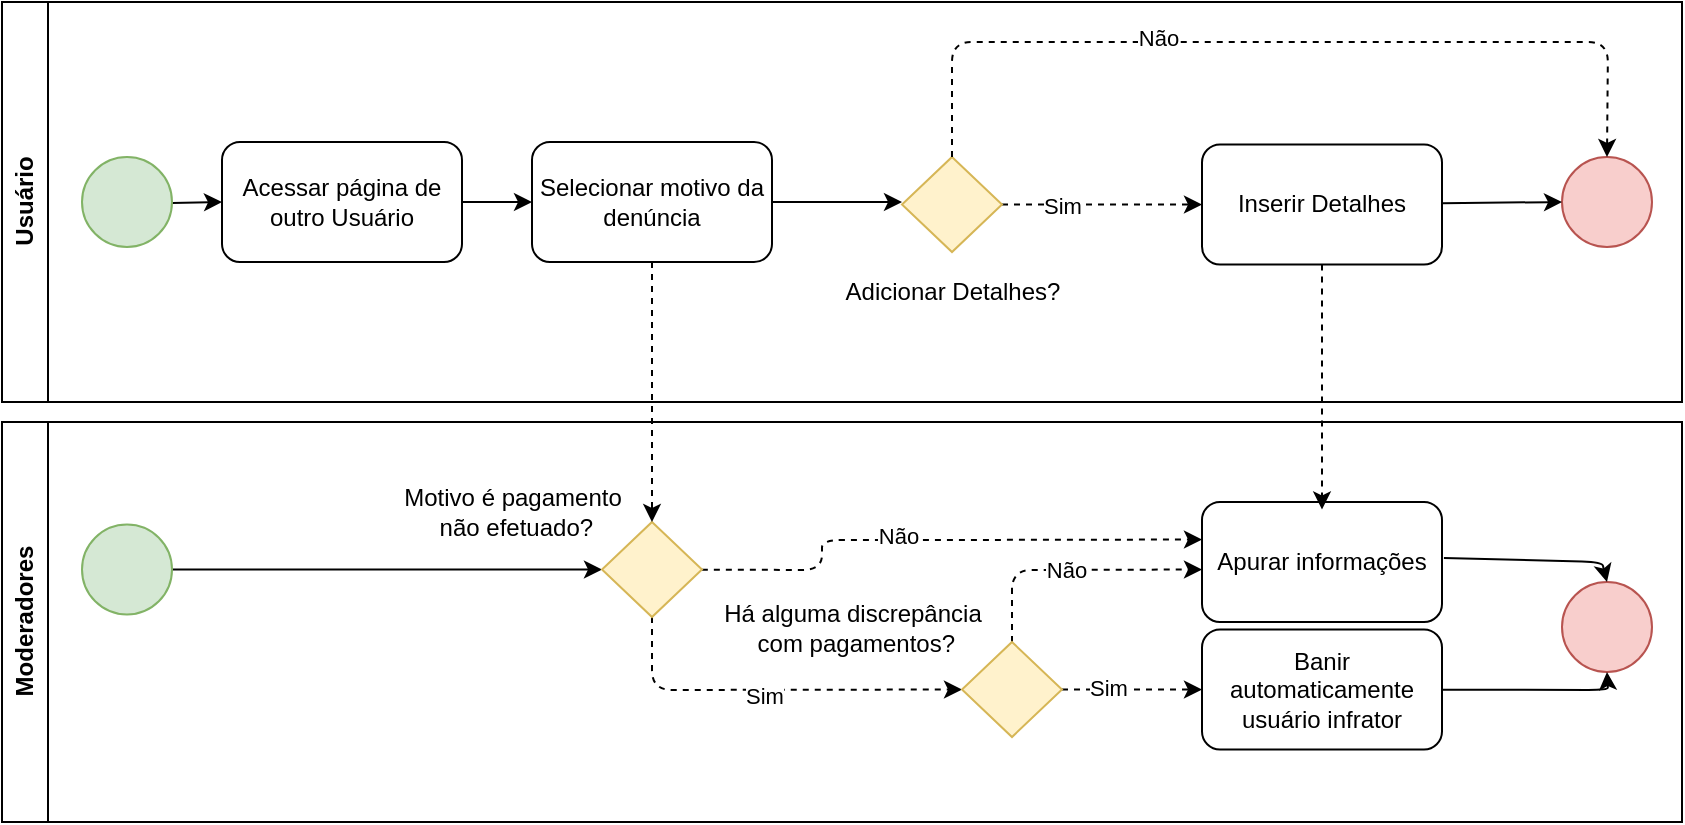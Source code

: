 <mxfile version="24.0.0" type="device">
  <diagram name="Página-1" id="a8Aatz65cUyanL8zeEt0">
    <mxGraphModel dx="1154" dy="532" grid="0" gridSize="10" guides="1" tooltips="1" connect="1" arrows="1" fold="1" page="0" pageScale="1" pageWidth="827" pageHeight="1169" math="0" shadow="0">
      <root>
        <mxCell id="0" />
        <mxCell id="1" parent="0" />
        <mxCell id="VOu4mNLq-kn0uGcjgKXv-1" value="Usuário" style="swimlane;horizontal=0;whiteSpace=wrap;html=1;" parent="1" vertex="1">
          <mxGeometry x="60" y="110" width="840" height="200" as="geometry" />
        </mxCell>
        <mxCell id="6" style="edgeStyle=none;html=1;entryX=0;entryY=0.5;entryDx=0;entryDy=0;" parent="VOu4mNLq-kn0uGcjgKXv-1" source="VOu4mNLq-kn0uGcjgKXv-5" target="5" edge="1">
          <mxGeometry relative="1" as="geometry" />
        </mxCell>
        <mxCell id="VOu4mNLq-kn0uGcjgKXv-5" value="" style="ellipse;whiteSpace=wrap;html=1;aspect=fixed;fillColor=#d5e8d4;strokeColor=#82b366;" parent="VOu4mNLq-kn0uGcjgKXv-1" vertex="1">
          <mxGeometry x="40" y="77.5" width="45" height="45" as="geometry" />
        </mxCell>
        <mxCell id="nA6RqpTSz7VnikG-lTWN-7" value="" style="ellipse;whiteSpace=wrap;html=1;aspect=fixed;fillColor=#f8cecc;strokeColor=#b85450;" parent="VOu4mNLq-kn0uGcjgKXv-1" vertex="1">
          <mxGeometry x="780" y="77.5" width="45" height="45" as="geometry" />
        </mxCell>
        <mxCell id="8" style="edgeStyle=none;html=1;entryX=0;entryY=0.5;entryDx=0;entryDy=0;" parent="VOu4mNLq-kn0uGcjgKXv-1" source="5" target="7" edge="1">
          <mxGeometry relative="1" as="geometry" />
        </mxCell>
        <mxCell id="5" value="Acessar página de outro Usuário" style="rounded=1;whiteSpace=wrap;html=1;" parent="VOu4mNLq-kn0uGcjgKXv-1" vertex="1">
          <mxGeometry x="110" y="70" width="120" height="60" as="geometry" />
        </mxCell>
        <mxCell id="18" style="edgeStyle=none;html=1;entryX=0;entryY=0.5;entryDx=0;entryDy=0;" parent="VOu4mNLq-kn0uGcjgKXv-1" source="7" edge="1">
          <mxGeometry relative="1" as="geometry">
            <mxPoint x="450" y="100" as="targetPoint" />
          </mxGeometry>
        </mxCell>
        <mxCell id="7" value="Selecionar motivo da denúncia" style="rounded=1;whiteSpace=wrap;html=1;" parent="VOu4mNLq-kn0uGcjgKXv-1" vertex="1">
          <mxGeometry x="265" y="70" width="120" height="60" as="geometry" />
        </mxCell>
        <mxCell id="25" style="edgeStyle=none;html=1;entryX=0;entryY=0.5;entryDx=0;entryDy=0;dashed=1;" parent="VOu4mNLq-kn0uGcjgKXv-1" source="19" target="24" edge="1">
          <mxGeometry relative="1" as="geometry" />
        </mxCell>
        <mxCell id="46" value="Sim" style="edgeLabel;html=1;align=center;verticalAlign=middle;resizable=0;points=[];" parent="25" vertex="1" connectable="0">
          <mxGeometry x="-0.4" relative="1" as="geometry">
            <mxPoint as="offset" />
          </mxGeometry>
        </mxCell>
        <mxCell id="19" value="" style="rhombus;whiteSpace=wrap;html=1;fillColor=#fff2cc;strokeColor=#d6b656;" parent="VOu4mNLq-kn0uGcjgKXv-1" vertex="1">
          <mxGeometry x="450" y="77.5" width="50" height="47.5" as="geometry" />
        </mxCell>
        <mxCell id="20" value="Adicionar Detalhes?" style="text;html=1;align=center;verticalAlign=middle;resizable=0;points=[];autosize=1;strokeColor=none;fillColor=none;" parent="VOu4mNLq-kn0uGcjgKXv-1" vertex="1">
          <mxGeometry x="410" y="130" width="130" height="30" as="geometry" />
        </mxCell>
        <mxCell id="22" style="edgeStyle=none;html=1;entryX=0.5;entryY=0;entryDx=0;entryDy=0;exitX=0.5;exitY=0;exitDx=0;exitDy=0;dashed=1;" parent="VOu4mNLq-kn0uGcjgKXv-1" source="19" target="nA6RqpTSz7VnikG-lTWN-7" edge="1">
          <mxGeometry relative="1" as="geometry">
            <mxPoint x="475" y="40" as="targetPoint" />
            <Array as="points">
              <mxPoint x="475" y="20" />
              <mxPoint x="803" y="20" />
            </Array>
          </mxGeometry>
        </mxCell>
        <mxCell id="23" value="Não" style="edgeLabel;html=1;align=center;verticalAlign=middle;resizable=0;points=[];" parent="22" vertex="1" connectable="0">
          <mxGeometry x="-0.275" y="2" relative="1" as="geometry">
            <mxPoint as="offset" />
          </mxGeometry>
        </mxCell>
        <mxCell id="26" style="edgeStyle=none;html=1;entryX=0;entryY=0.5;entryDx=0;entryDy=0;" parent="VOu4mNLq-kn0uGcjgKXv-1" source="24" target="nA6RqpTSz7VnikG-lTWN-7" edge="1">
          <mxGeometry relative="1" as="geometry" />
        </mxCell>
        <mxCell id="24" value="Inserir Detalhes" style="rounded=1;whiteSpace=wrap;html=1;" parent="VOu4mNLq-kn0uGcjgKXv-1" vertex="1">
          <mxGeometry x="600" y="71.25" width="120" height="60" as="geometry" />
        </mxCell>
        <mxCell id="10" value="Moderadores" style="swimlane;horizontal=0;whiteSpace=wrap;html=1;" parent="1" vertex="1">
          <mxGeometry x="60" y="320" width="840" height="200" as="geometry" />
        </mxCell>
        <mxCell id="44" style="edgeStyle=none;html=1;entryX=0;entryY=0.5;entryDx=0;entryDy=0;" parent="10" source="11" target="28" edge="1">
          <mxGeometry relative="1" as="geometry" />
        </mxCell>
        <mxCell id="11" value="" style="ellipse;whiteSpace=wrap;html=1;aspect=fixed;fillColor=#d5e8d4;strokeColor=#82b366;" parent="10" vertex="1">
          <mxGeometry x="40" y="51.25" width="45" height="45" as="geometry" />
        </mxCell>
        <mxCell id="12" value="" style="ellipse;whiteSpace=wrap;html=1;aspect=fixed;fillColor=#f8cecc;strokeColor=#b85450;" parent="10" vertex="1">
          <mxGeometry x="780" y="80" width="45" height="45" as="geometry" />
        </mxCell>
        <mxCell id="32" style="edgeStyle=none;html=1;entryX=0;entryY=0.5;entryDx=0;entryDy=0;dashed=1;" parent="10" source="28" target="31" edge="1">
          <mxGeometry relative="1" as="geometry">
            <Array as="points">
              <mxPoint x="325" y="134" />
            </Array>
          </mxGeometry>
        </mxCell>
        <mxCell id="33" value="Sim" style="edgeLabel;html=1;align=center;verticalAlign=middle;resizable=0;points=[];" parent="32" vertex="1" connectable="0">
          <mxGeometry x="-0.038" y="-3" relative="1" as="geometry">
            <mxPoint as="offset" />
          </mxGeometry>
        </mxCell>
        <mxCell id="39" style="edgeStyle=none;html=1;entryX=0;entryY=0.25;entryDx=0;entryDy=0;dashed=1;" parent="10" source="28" edge="1">
          <mxGeometry relative="1" as="geometry">
            <Array as="points">
              <mxPoint x="410" y="74" />
              <mxPoint x="410" y="59" />
              <mxPoint x="470" y="59" />
            </Array>
            <mxPoint x="600" y="58.75" as="targetPoint" />
          </mxGeometry>
        </mxCell>
        <mxCell id="45" value="Não" style="edgeLabel;html=1;align=center;verticalAlign=middle;resizable=0;points=[];" parent="39" vertex="1" connectable="0">
          <mxGeometry x="-0.4" y="2" relative="1" as="geometry">
            <mxPoint x="33" as="offset" />
          </mxGeometry>
        </mxCell>
        <mxCell id="28" value="" style="rhombus;whiteSpace=wrap;html=1;fillColor=#fff2cc;strokeColor=#d6b656;" parent="10" vertex="1">
          <mxGeometry x="300" y="50" width="50" height="47.5" as="geometry" />
        </mxCell>
        <mxCell id="29" value="Motivo é pagamento&lt;br&gt;&amp;nbsp;não efetuado?" style="text;html=1;align=center;verticalAlign=middle;resizable=0;points=[];autosize=1;strokeColor=none;fillColor=none;" parent="10" vertex="1">
          <mxGeometry x="190" y="25" width="130" height="40" as="geometry" />
        </mxCell>
        <mxCell id="36" style="edgeStyle=none;html=1;entryX=0;entryY=0.5;entryDx=0;entryDy=0;dashed=1;" parent="10" source="31" edge="1">
          <mxGeometry relative="1" as="geometry">
            <mxPoint x="600" y="133.75" as="targetPoint" />
          </mxGeometry>
        </mxCell>
        <mxCell id="37" value="Sim" style="edgeLabel;html=1;align=center;verticalAlign=middle;resizable=0;points=[];" parent="36" vertex="1" connectable="0">
          <mxGeometry x="-0.343" y="1" relative="1" as="geometry">
            <mxPoint as="offset" />
          </mxGeometry>
        </mxCell>
        <mxCell id="47" style="edgeStyle=none;html=1;entryX=0;entryY=0.5;entryDx=0;entryDy=0;exitX=0.5;exitY=0;exitDx=0;exitDy=0;dashed=1;" parent="10" source="31" edge="1">
          <mxGeometry relative="1" as="geometry">
            <Array as="points">
              <mxPoint x="505" y="74" />
            </Array>
            <mxPoint x="600" y="73.75" as="targetPoint" />
          </mxGeometry>
        </mxCell>
        <mxCell id="49" value="Não" style="edgeLabel;html=1;align=center;verticalAlign=middle;resizable=0;points=[];" parent="47" vertex="1" connectable="0">
          <mxGeometry x="-0.038" relative="1" as="geometry">
            <mxPoint as="offset" />
          </mxGeometry>
        </mxCell>
        <mxCell id="31" value="" style="rhombus;whiteSpace=wrap;html=1;fillColor=#fff2cc;strokeColor=#d6b656;" parent="10" vertex="1">
          <mxGeometry x="480" y="110" width="50" height="47.5" as="geometry" />
        </mxCell>
        <mxCell id="34" value="Há alguma discrepância&lt;br&gt;&amp;nbsp;com pagamentos?" style="text;html=1;align=center;verticalAlign=middle;resizable=0;points=[];autosize=1;strokeColor=none;fillColor=none;" parent="10" vertex="1">
          <mxGeometry x="350" y="82.5" width="150" height="40" as="geometry" />
        </mxCell>
        <mxCell id="42" style="edgeStyle=none;html=1;entryX=0.5;entryY=1;entryDx=0;entryDy=0;" parent="10" target="12" edge="1">
          <mxGeometry relative="1" as="geometry">
            <Array as="points">
              <mxPoint x="803" y="134" />
            </Array>
            <mxPoint x="720" y="133.855" as="sourcePoint" />
          </mxGeometry>
        </mxCell>
        <mxCell id="43" style="edgeStyle=none;html=1;entryX=0.5;entryY=0;entryDx=0;entryDy=0;exitX=1.008;exitY=0.404;exitDx=0;exitDy=0;exitPerimeter=0;" parent="10" target="12" edge="1">
          <mxGeometry relative="1" as="geometry">
            <Array as="points">
              <mxPoint x="800" y="70" />
            </Array>
            <mxPoint x="720.96" y="67.99" as="sourcePoint" />
          </mxGeometry>
        </mxCell>
        <mxCell id="gUl0RrwvP_hb7Qrh_viX-49" value="Apurar informações" style="rounded=1;whiteSpace=wrap;html=1;" vertex="1" parent="10">
          <mxGeometry x="600" y="40" width="120" height="60" as="geometry" />
        </mxCell>
        <mxCell id="gUl0RrwvP_hb7Qrh_viX-50" value="Banir automaticamente usuário infrator" style="rounded=1;whiteSpace=wrap;html=1;" vertex="1" parent="10">
          <mxGeometry x="600" y="103.75" width="120" height="60" as="geometry" />
        </mxCell>
        <mxCell id="30" style="edgeStyle=none;html=1;entryX=0.5;entryY=0;entryDx=0;entryDy=0;dashed=1;" parent="1" source="7" target="28" edge="1">
          <mxGeometry relative="1" as="geometry">
            <Array as="points" />
          </mxGeometry>
        </mxCell>
        <mxCell id="40" style="edgeStyle=none;html=1;entryX=0.5;entryY=0;entryDx=0;entryDy=0;dashed=1;" parent="1" source="24" edge="1">
          <mxGeometry relative="1" as="geometry">
            <mxPoint x="720" y="363.75" as="targetPoint" />
          </mxGeometry>
        </mxCell>
      </root>
    </mxGraphModel>
  </diagram>
</mxfile>
